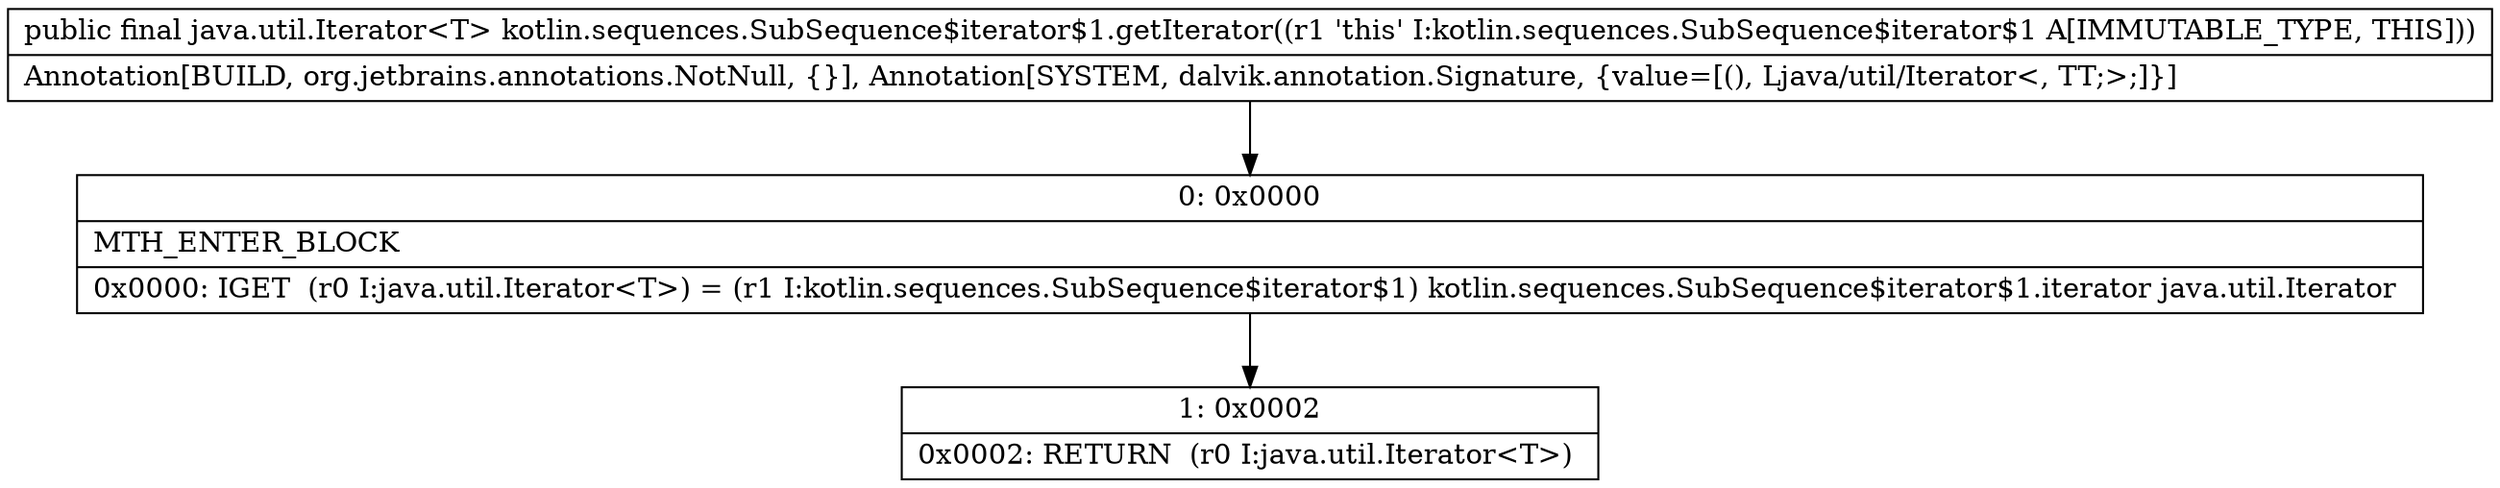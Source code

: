 digraph "CFG forkotlin.sequences.SubSequence$iterator$1.getIterator()Ljava\/util\/Iterator;" {
Node_0 [shape=record,label="{0\:\ 0x0000|MTH_ENTER_BLOCK\l|0x0000: IGET  (r0 I:java.util.Iterator\<T\>) = (r1 I:kotlin.sequences.SubSequence$iterator$1) kotlin.sequences.SubSequence$iterator$1.iterator java.util.Iterator \l}"];
Node_1 [shape=record,label="{1\:\ 0x0002|0x0002: RETURN  (r0 I:java.util.Iterator\<T\>) \l}"];
MethodNode[shape=record,label="{public final java.util.Iterator\<T\> kotlin.sequences.SubSequence$iterator$1.getIterator((r1 'this' I:kotlin.sequences.SubSequence$iterator$1 A[IMMUTABLE_TYPE, THIS]))  | Annotation[BUILD, org.jetbrains.annotations.NotNull, \{\}], Annotation[SYSTEM, dalvik.annotation.Signature, \{value=[(), Ljava\/util\/Iterator\<, TT;\>;]\}]\l}"];
MethodNode -> Node_0;
Node_0 -> Node_1;
}

